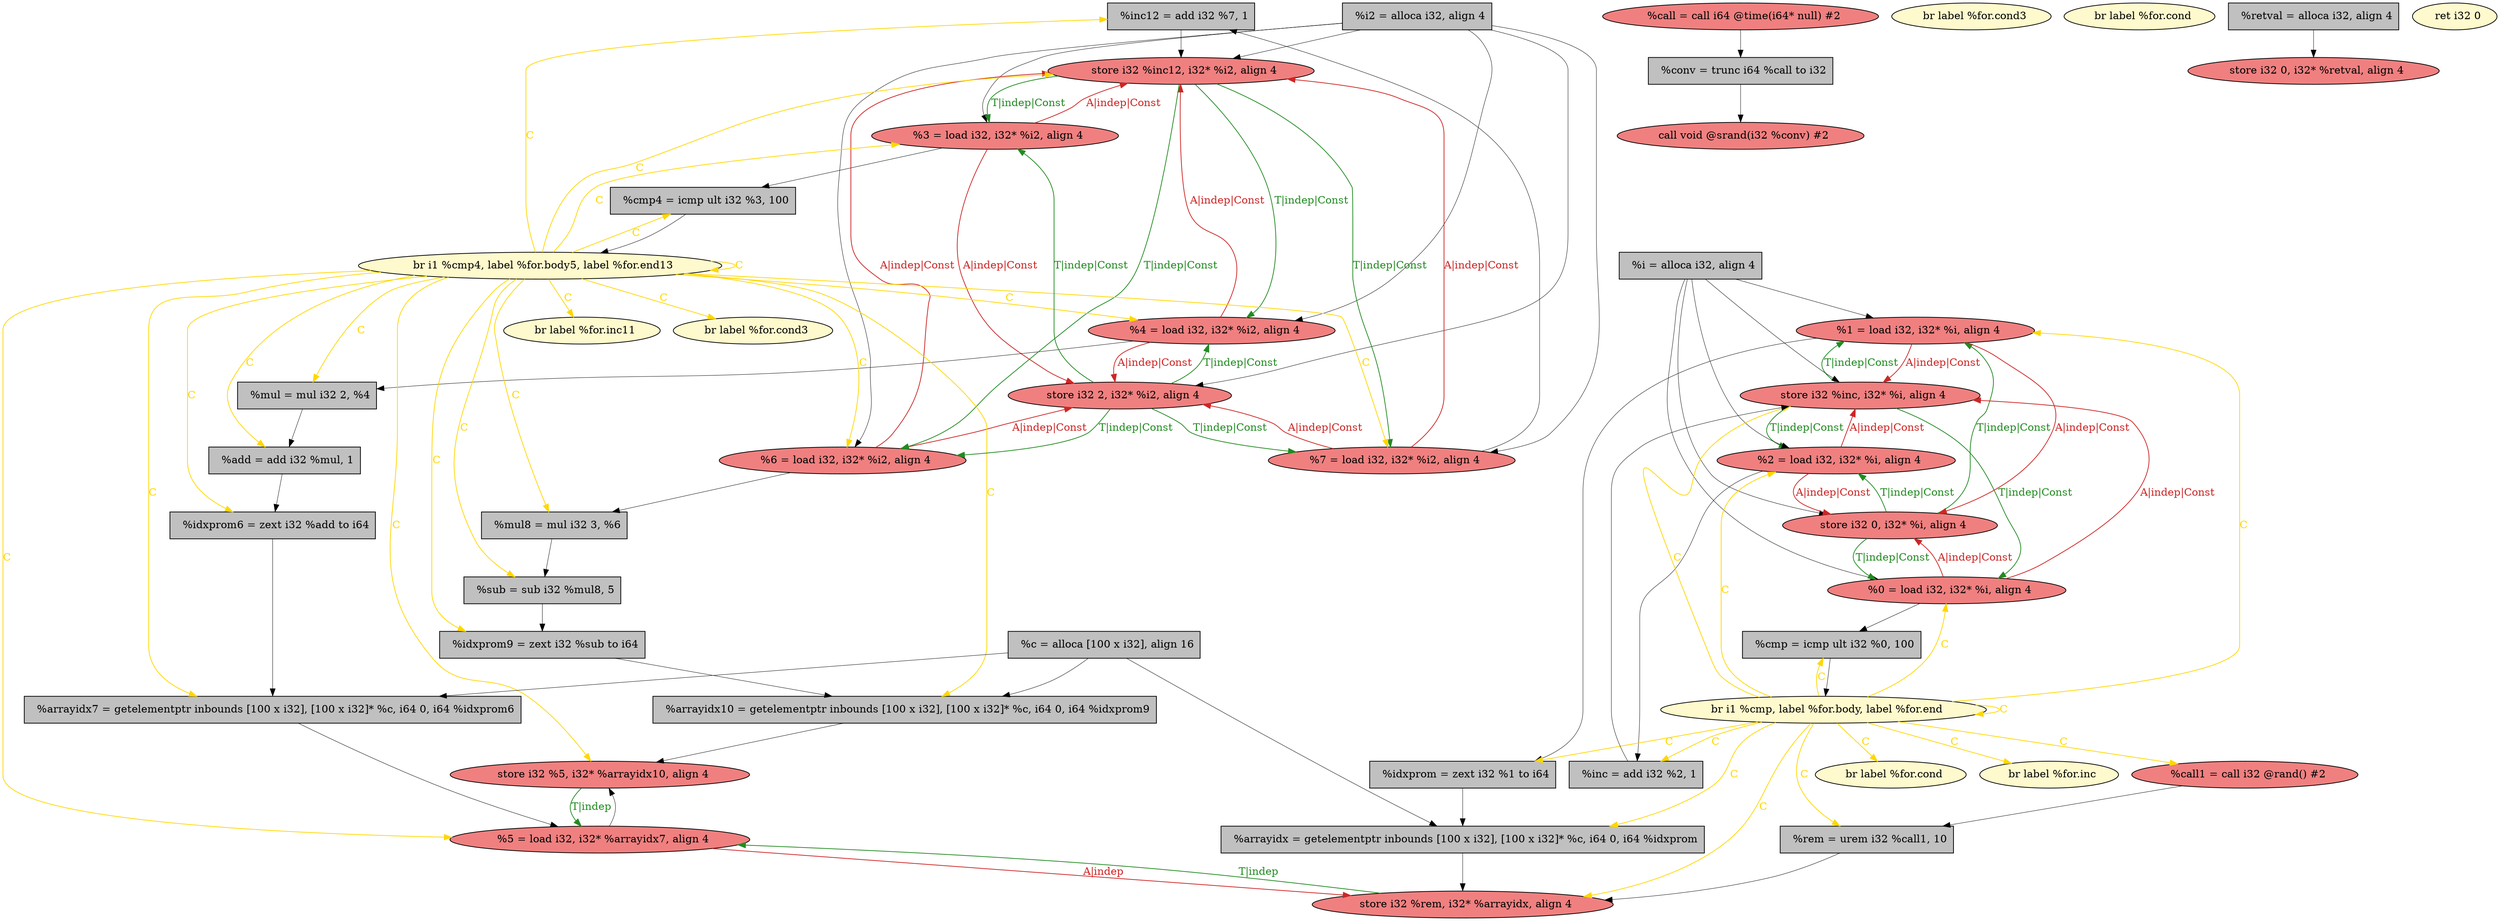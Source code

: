 
digraph G {


node44 [fillcolor=grey,label="  %inc12 = add i32 %7, 1",shape=rectangle,style=filled ]
node43 [fillcolor=lightcoral,label="  store i32 %inc, i32* %i, align 4",shape=ellipse,style=filled ]
node45 [fillcolor=grey,label="  %arrayidx10 = getelementptr inbounds [100 x i32], [100 x i32]* %c, i64 0, i64 %idxprom9",shape=rectangle,style=filled ]
node42 [fillcolor=lightcoral,label="  store i32 %rem, i32* %arrayidx, align 4",shape=ellipse,style=filled ]
node39 [fillcolor=grey,label="  %conv = trunc i64 %call to i32",shape=rectangle,style=filled ]
node37 [fillcolor=grey,label="  %idxprom9 = zext i32 %sub to i64",shape=rectangle,style=filled ]
node9 [fillcolor=grey,label="  %cmp = icmp ult i32 %0, 100",shape=rectangle,style=filled ]
node36 [fillcolor=grey,label="  %mul = mul i32 2, %4",shape=rectangle,style=filled ]
node23 [fillcolor=lemonchiffon,label="  br label %for.inc11",shape=ellipse,style=filled ]
node7 [fillcolor=grey,label="  %i = alloca i32, align 4",shape=rectangle,style=filled ]
node6 [fillcolor=lightcoral,label="  %3 = load i32, i32* %i2, align 4",shape=ellipse,style=filled ]
node14 [fillcolor=lightcoral,label="  store i32 0, i32* %i, align 4",shape=ellipse,style=filled ]
node1 [fillcolor=lightcoral,label="  %5 = load i32, i32* %arrayidx7, align 4",shape=ellipse,style=filled ]
node13 [fillcolor=grey,label="  %add = add i32 %mul, 1",shape=rectangle,style=filled ]
node41 [fillcolor=grey,label="  %arrayidx = getelementptr inbounds [100 x i32], [100 x i32]* %c, i64 0, i64 %idxprom",shape=rectangle,style=filled ]
node12 [fillcolor=lightcoral,label="  call void @srand(i32 %conv) #2",shape=ellipse,style=filled ]
node40 [fillcolor=grey,label="  %rem = urem i32 %call1, 10",shape=rectangle,style=filled ]
node32 [fillcolor=grey,label="  %i2 = alloca i32, align 4",shape=rectangle,style=filled ]
node3 [fillcolor=lightcoral,label="  %4 = load i32, i32* %i2, align 4",shape=ellipse,style=filled ]
node5 [fillcolor=grey,label="  %mul8 = mul i32 3, %6",shape=rectangle,style=filled ]
node11 [fillcolor=grey,label="  %idxprom = zext i32 %1 to i64",shape=rectangle,style=filled ]
node24 [fillcolor=lightcoral,label="  %call1 = call i32 @rand() #2",shape=ellipse,style=filled ]
node0 [fillcolor=lightcoral,label="  %6 = load i32, i32* %i2, align 4",shape=ellipse,style=filled ]
node15 [fillcolor=lemonchiffon,label="  br label %for.cond",shape=ellipse,style=filled ]
node8 [fillcolor=lemonchiffon,label="  br label %for.cond3",shape=ellipse,style=filled ]
node16 [fillcolor=lightcoral,label="  %call = call i64 @time(i64* null) #2",shape=ellipse,style=filled ]
node27 [fillcolor=lemonchiffon,label="  br label %for.cond",shape=ellipse,style=filled ]
node17 [fillcolor=grey,label="  %cmp4 = icmp ult i32 %3, 100",shape=rectangle,style=filled ]
node31 [fillcolor=lemonchiffon,label="  br label %for.inc",shape=ellipse,style=filled ]
node18 [fillcolor=lightcoral,label="  %1 = load i32, i32* %i, align 4",shape=ellipse,style=filled ]
node4 [fillcolor=lightcoral,label="  %0 = load i32, i32* %i, align 4",shape=ellipse,style=filled ]
node19 [fillcolor=lemonchiffon,label="  br label %for.cond3",shape=ellipse,style=filled ]
node26 [fillcolor=lightcoral,label="  %7 = load i32, i32* %i2, align 4",shape=ellipse,style=filled ]
node20 [fillcolor=lightcoral,label="  store i32 %inc12, i32* %i2, align 4",shape=ellipse,style=filled ]
node29 [fillcolor=lightcoral,label="  %2 = load i32, i32* %i, align 4",shape=ellipse,style=filled ]
node21 [fillcolor=lightcoral,label="  store i32 %5, i32* %arrayidx10, align 4",shape=ellipse,style=filled ]
node35 [fillcolor=lightcoral,label="  store i32 0, i32* %retval, align 4",shape=ellipse,style=filled ]
node22 [fillcolor=lemonchiffon,label="  ret i32 0",shape=ellipse,style=filled ]
node38 [fillcolor=grey,label="  %idxprom6 = zext i32 %add to i64",shape=rectangle,style=filled ]
node33 [fillcolor=lemonchiffon,label="  br i1 %cmp, label %for.body, label %for.end",shape=ellipse,style=filled ]
node2 [fillcolor=lemonchiffon,label="  br i1 %cmp4, label %for.body5, label %for.end13",shape=ellipse,style=filled ]
node25 [fillcolor=grey,label="  %arrayidx7 = getelementptr inbounds [100 x i32], [100 x i32]* %c, i64 0, i64 %idxprom6",shape=rectangle,style=filled ]
node28 [fillcolor=grey,label="  %c = alloca [100 x i32], align 16",shape=rectangle,style=filled ]
node30 [fillcolor=grey,label="  %sub = sub i32 %mul8, 5",shape=rectangle,style=filled ]
node46 [fillcolor=grey,label="  %inc = add i32 %2, 1",shape=rectangle,style=filled ]
node10 [fillcolor=lightcoral,label="  store i32 2, i32* %i2, align 4",shape=ellipse,style=filled ]
node34 [fillcolor=grey,label="  %retval = alloca i32, align 4",shape=rectangle,style=filled ]

node2->node19 [style=solid,color=gold,label="C",penwidth=1.0,fontcolor=gold ]
node0->node10 [style=solid,color=firebrick3,label="A|indep|Const",penwidth=1.0,fontcolor=firebrick3 ]
node1->node42 [style=solid,color=firebrick3,label="A|indep",penwidth=1.0,fontcolor=firebrick3 ]
node2->node45 [style=solid,color=gold,label="C",penwidth=1.0,fontcolor=gold ]
node10->node3 [style=solid,color=forestgreen,label="T|indep|Const",penwidth=1.0,fontcolor=forestgreen ]
node3->node10 [style=solid,color=firebrick3,label="A|indep|Const",penwidth=1.0,fontcolor=firebrick3 ]
node20->node0 [style=solid,color=forestgreen,label="T|indep|Const",penwidth=1.0,fontcolor=forestgreen ]
node14->node18 [style=solid,color=forestgreen,label="T|indep|Const",penwidth=1.0,fontcolor=forestgreen ]
node18->node14 [style=solid,color=firebrick3,label="A|indep|Const",penwidth=1.0,fontcolor=firebrick3 ]
node2->node1 [style=solid,color=gold,label="C",penwidth=1.0,fontcolor=gold ]
node14->node4 [style=solid,color=forestgreen,label="T|indep|Const",penwidth=1.0,fontcolor=forestgreen ]
node14->node29 [style=solid,color=forestgreen,label="T|indep|Const",penwidth=1.0,fontcolor=forestgreen ]
node4->node43 [style=solid,color=firebrick3,label="A|indep|Const",penwidth=1.0,fontcolor=firebrick3 ]
node38->node25 [style=solid,color=black,label="",penwidth=0.5,fontcolor=black ]
node32->node3 [style=solid,color=black,label="",penwidth=0.5,fontcolor=black ]
node30->node37 [style=solid,color=black,label="",penwidth=0.5,fontcolor=black ]
node1->node21 [style=solid,color=black,label="",penwidth=0.5,fontcolor=black ]
node33->node46 [style=solid,color=gold,label="C",penwidth=1.0,fontcolor=gold ]
node33->node40 [style=solid,color=gold,label="C",penwidth=1.0,fontcolor=gold ]
node33->node43 [style=solid,color=gold,label="C",penwidth=1.0,fontcolor=gold ]
node18->node11 [style=solid,color=black,label="",penwidth=0.5,fontcolor=black ]
node26->node10 [style=solid,color=firebrick3,label="A|indep|Const",penwidth=1.0,fontcolor=firebrick3 ]
node32->node0 [style=solid,color=black,label="",penwidth=0.5,fontcolor=black ]
node32->node26 [style=solid,color=black,label="",penwidth=0.5,fontcolor=black ]
node20->node3 [style=solid,color=forestgreen,label="T|indep|Const",penwidth=1.0,fontcolor=forestgreen ]
node9->node33 [style=solid,color=black,label="",penwidth=0.5,fontcolor=black ]
node33->node9 [style=solid,color=gold,label="C",penwidth=1.0,fontcolor=gold ]
node34->node35 [style=solid,color=black,label="",penwidth=0.5,fontcolor=black ]
node29->node14 [style=solid,color=firebrick3,label="A|indep|Const",penwidth=1.0,fontcolor=firebrick3 ]
node40->node42 [style=solid,color=black,label="",penwidth=0.5,fontcolor=black ]
node28->node41 [style=solid,color=black,label="",penwidth=0.5,fontcolor=black ]
node33->node15 [style=solid,color=gold,label="C",penwidth=1.0,fontcolor=gold ]
node26->node20 [style=solid,color=firebrick3,label="A|indep|Const",penwidth=1.0,fontcolor=firebrick3 ]
node36->node13 [style=solid,color=black,label="",penwidth=0.5,fontcolor=black ]
node2->node36 [style=solid,color=gold,label="C",penwidth=1.0,fontcolor=gold ]
node46->node43 [style=solid,color=black,label="",penwidth=0.5,fontcolor=black ]
node6->node17 [style=solid,color=black,label="",penwidth=0.5,fontcolor=black ]
node42->node1 [style=solid,color=forestgreen,label="T|indep",penwidth=1.0,fontcolor=forestgreen ]
node2->node0 [style=solid,color=gold,label="C",penwidth=1.0,fontcolor=gold ]
node45->node21 [style=solid,color=black,label="",penwidth=0.5,fontcolor=black ]
node2->node2 [style=solid,color=gold,label="C",penwidth=1.0,fontcolor=gold ]
node3->node20 [style=solid,color=firebrick3,label="A|indep|Const",penwidth=1.0,fontcolor=firebrick3 ]
node32->node10 [style=solid,color=black,label="",penwidth=0.5,fontcolor=black ]
node2->node13 [style=solid,color=gold,label="C",penwidth=1.0,fontcolor=gold ]
node33->node24 [style=solid,color=gold,label="C",penwidth=1.0,fontcolor=gold ]
node11->node41 [style=solid,color=black,label="",penwidth=0.5,fontcolor=black ]
node33->node11 [style=solid,color=gold,label="C",penwidth=1.0,fontcolor=gold ]
node4->node14 [style=solid,color=firebrick3,label="A|indep|Const",penwidth=1.0,fontcolor=firebrick3 ]
node28->node45 [style=solid,color=black,label="",penwidth=0.5,fontcolor=black ]
node10->node0 [style=solid,color=forestgreen,label="T|indep|Const",penwidth=1.0,fontcolor=forestgreen ]
node2->node3 [style=solid,color=gold,label="C",penwidth=1.0,fontcolor=gold ]
node2->node21 [style=solid,color=gold,label="C",penwidth=1.0,fontcolor=gold ]
node37->node45 [style=solid,color=black,label="",penwidth=0.5,fontcolor=black ]
node2->node25 [style=solid,color=gold,label="C",penwidth=1.0,fontcolor=gold ]
node2->node38 [style=solid,color=gold,label="C",penwidth=1.0,fontcolor=gold ]
node21->node1 [style=solid,color=forestgreen,label="T|indep",penwidth=1.0,fontcolor=forestgreen ]
node33->node42 [style=solid,color=gold,label="C",penwidth=1.0,fontcolor=gold ]
node33->node18 [style=solid,color=gold,label="C",penwidth=1.0,fontcolor=gold ]
node33->node41 [style=solid,color=gold,label="C",penwidth=1.0,fontcolor=gold ]
node41->node42 [style=solid,color=black,label="",penwidth=0.5,fontcolor=black ]
node3->node36 [style=solid,color=black,label="",penwidth=0.5,fontcolor=black ]
node2->node6 [style=solid,color=gold,label="C",penwidth=1.0,fontcolor=gold ]
node5->node30 [style=solid,color=black,label="",penwidth=0.5,fontcolor=black ]
node33->node33 [style=solid,color=gold,label="C",penwidth=1.0,fontcolor=gold ]
node0->node5 [style=solid,color=black,label="",penwidth=0.5,fontcolor=black ]
node2->node23 [style=solid,color=gold,label="C",penwidth=1.0,fontcolor=gold ]
node29->node46 [style=solid,color=black,label="",penwidth=0.5,fontcolor=black ]
node43->node18 [style=solid,color=forestgreen,label="T|indep|Const",penwidth=1.0,fontcolor=forestgreen ]
node25->node1 [style=solid,color=black,label="",penwidth=0.5,fontcolor=black ]
node33->node29 [style=solid,color=gold,label="C",penwidth=1.0,fontcolor=gold ]
node2->node17 [style=solid,color=gold,label="C",penwidth=1.0,fontcolor=gold ]
node39->node12 [style=solid,color=black,label="",penwidth=0.5,fontcolor=black ]
node7->node29 [style=solid,color=black,label="",penwidth=0.5,fontcolor=black ]
node28->node25 [style=solid,color=black,label="",penwidth=0.5,fontcolor=black ]
node26->node44 [style=solid,color=black,label="",penwidth=0.5,fontcolor=black ]
node6->node20 [style=solid,color=firebrick3,label="A|indep|Const",penwidth=1.0,fontcolor=firebrick3 ]
node0->node20 [style=solid,color=firebrick3,label="A|indep|Const",penwidth=1.0,fontcolor=firebrick3 ]
node2->node30 [style=solid,color=gold,label="C",penwidth=1.0,fontcolor=gold ]
node24->node40 [style=solid,color=black,label="",penwidth=0.5,fontcolor=black ]
node29->node43 [style=solid,color=firebrick3,label="A|indep|Const",penwidth=1.0,fontcolor=firebrick3 ]
node17->node2 [style=solid,color=black,label="",penwidth=0.5,fontcolor=black ]
node32->node6 [style=solid,color=black,label="",penwidth=0.5,fontcolor=black ]
node2->node37 [style=solid,color=gold,label="C",penwidth=1.0,fontcolor=gold ]
node43->node29 [style=solid,color=forestgreen,label="T|indep|Const",penwidth=1.0,fontcolor=forestgreen ]
node20->node26 [style=solid,color=forestgreen,label="T|indep|Const",penwidth=1.0,fontcolor=forestgreen ]
node7->node43 [style=solid,color=black,label="",penwidth=0.5,fontcolor=black ]
node7->node4 [style=solid,color=black,label="",penwidth=0.5,fontcolor=black ]
node10->node26 [style=solid,color=forestgreen,label="T|indep|Const",penwidth=1.0,fontcolor=forestgreen ]
node44->node20 [style=solid,color=black,label="",penwidth=0.5,fontcolor=black ]
node7->node18 [style=solid,color=black,label="",penwidth=0.5,fontcolor=black ]
node20->node6 [style=solid,color=forestgreen,label="T|indep|Const",penwidth=1.0,fontcolor=forestgreen ]
node32->node20 [style=solid,color=black,label="",penwidth=0.5,fontcolor=black ]
node33->node4 [style=solid,color=gold,label="C",penwidth=1.0,fontcolor=gold ]
node7->node14 [style=solid,color=black,label="",penwidth=0.5,fontcolor=black ]
node6->node10 [style=solid,color=firebrick3,label="A|indep|Const",penwidth=1.0,fontcolor=firebrick3 ]
node18->node43 [style=solid,color=firebrick3,label="A|indep|Const",penwidth=1.0,fontcolor=firebrick3 ]
node10->node6 [style=solid,color=forestgreen,label="T|indep|Const",penwidth=1.0,fontcolor=forestgreen ]
node2->node20 [style=solid,color=gold,label="C",penwidth=1.0,fontcolor=gold ]
node2->node5 [style=solid,color=gold,label="C",penwidth=1.0,fontcolor=gold ]
node4->node9 [style=solid,color=black,label="",penwidth=0.5,fontcolor=black ]
node33->node31 [style=solid,color=gold,label="C",penwidth=1.0,fontcolor=gold ]
node2->node44 [style=solid,color=gold,label="C",penwidth=1.0,fontcolor=gold ]
node16->node39 [style=solid,color=black,label="",penwidth=0.5,fontcolor=black ]
node43->node4 [style=solid,color=forestgreen,label="T|indep|Const",penwidth=1.0,fontcolor=forestgreen ]
node2->node26 [style=solid,color=gold,label="C",penwidth=1.0,fontcolor=gold ]
node13->node38 [style=solid,color=black,label="",penwidth=0.5,fontcolor=black ]


}
